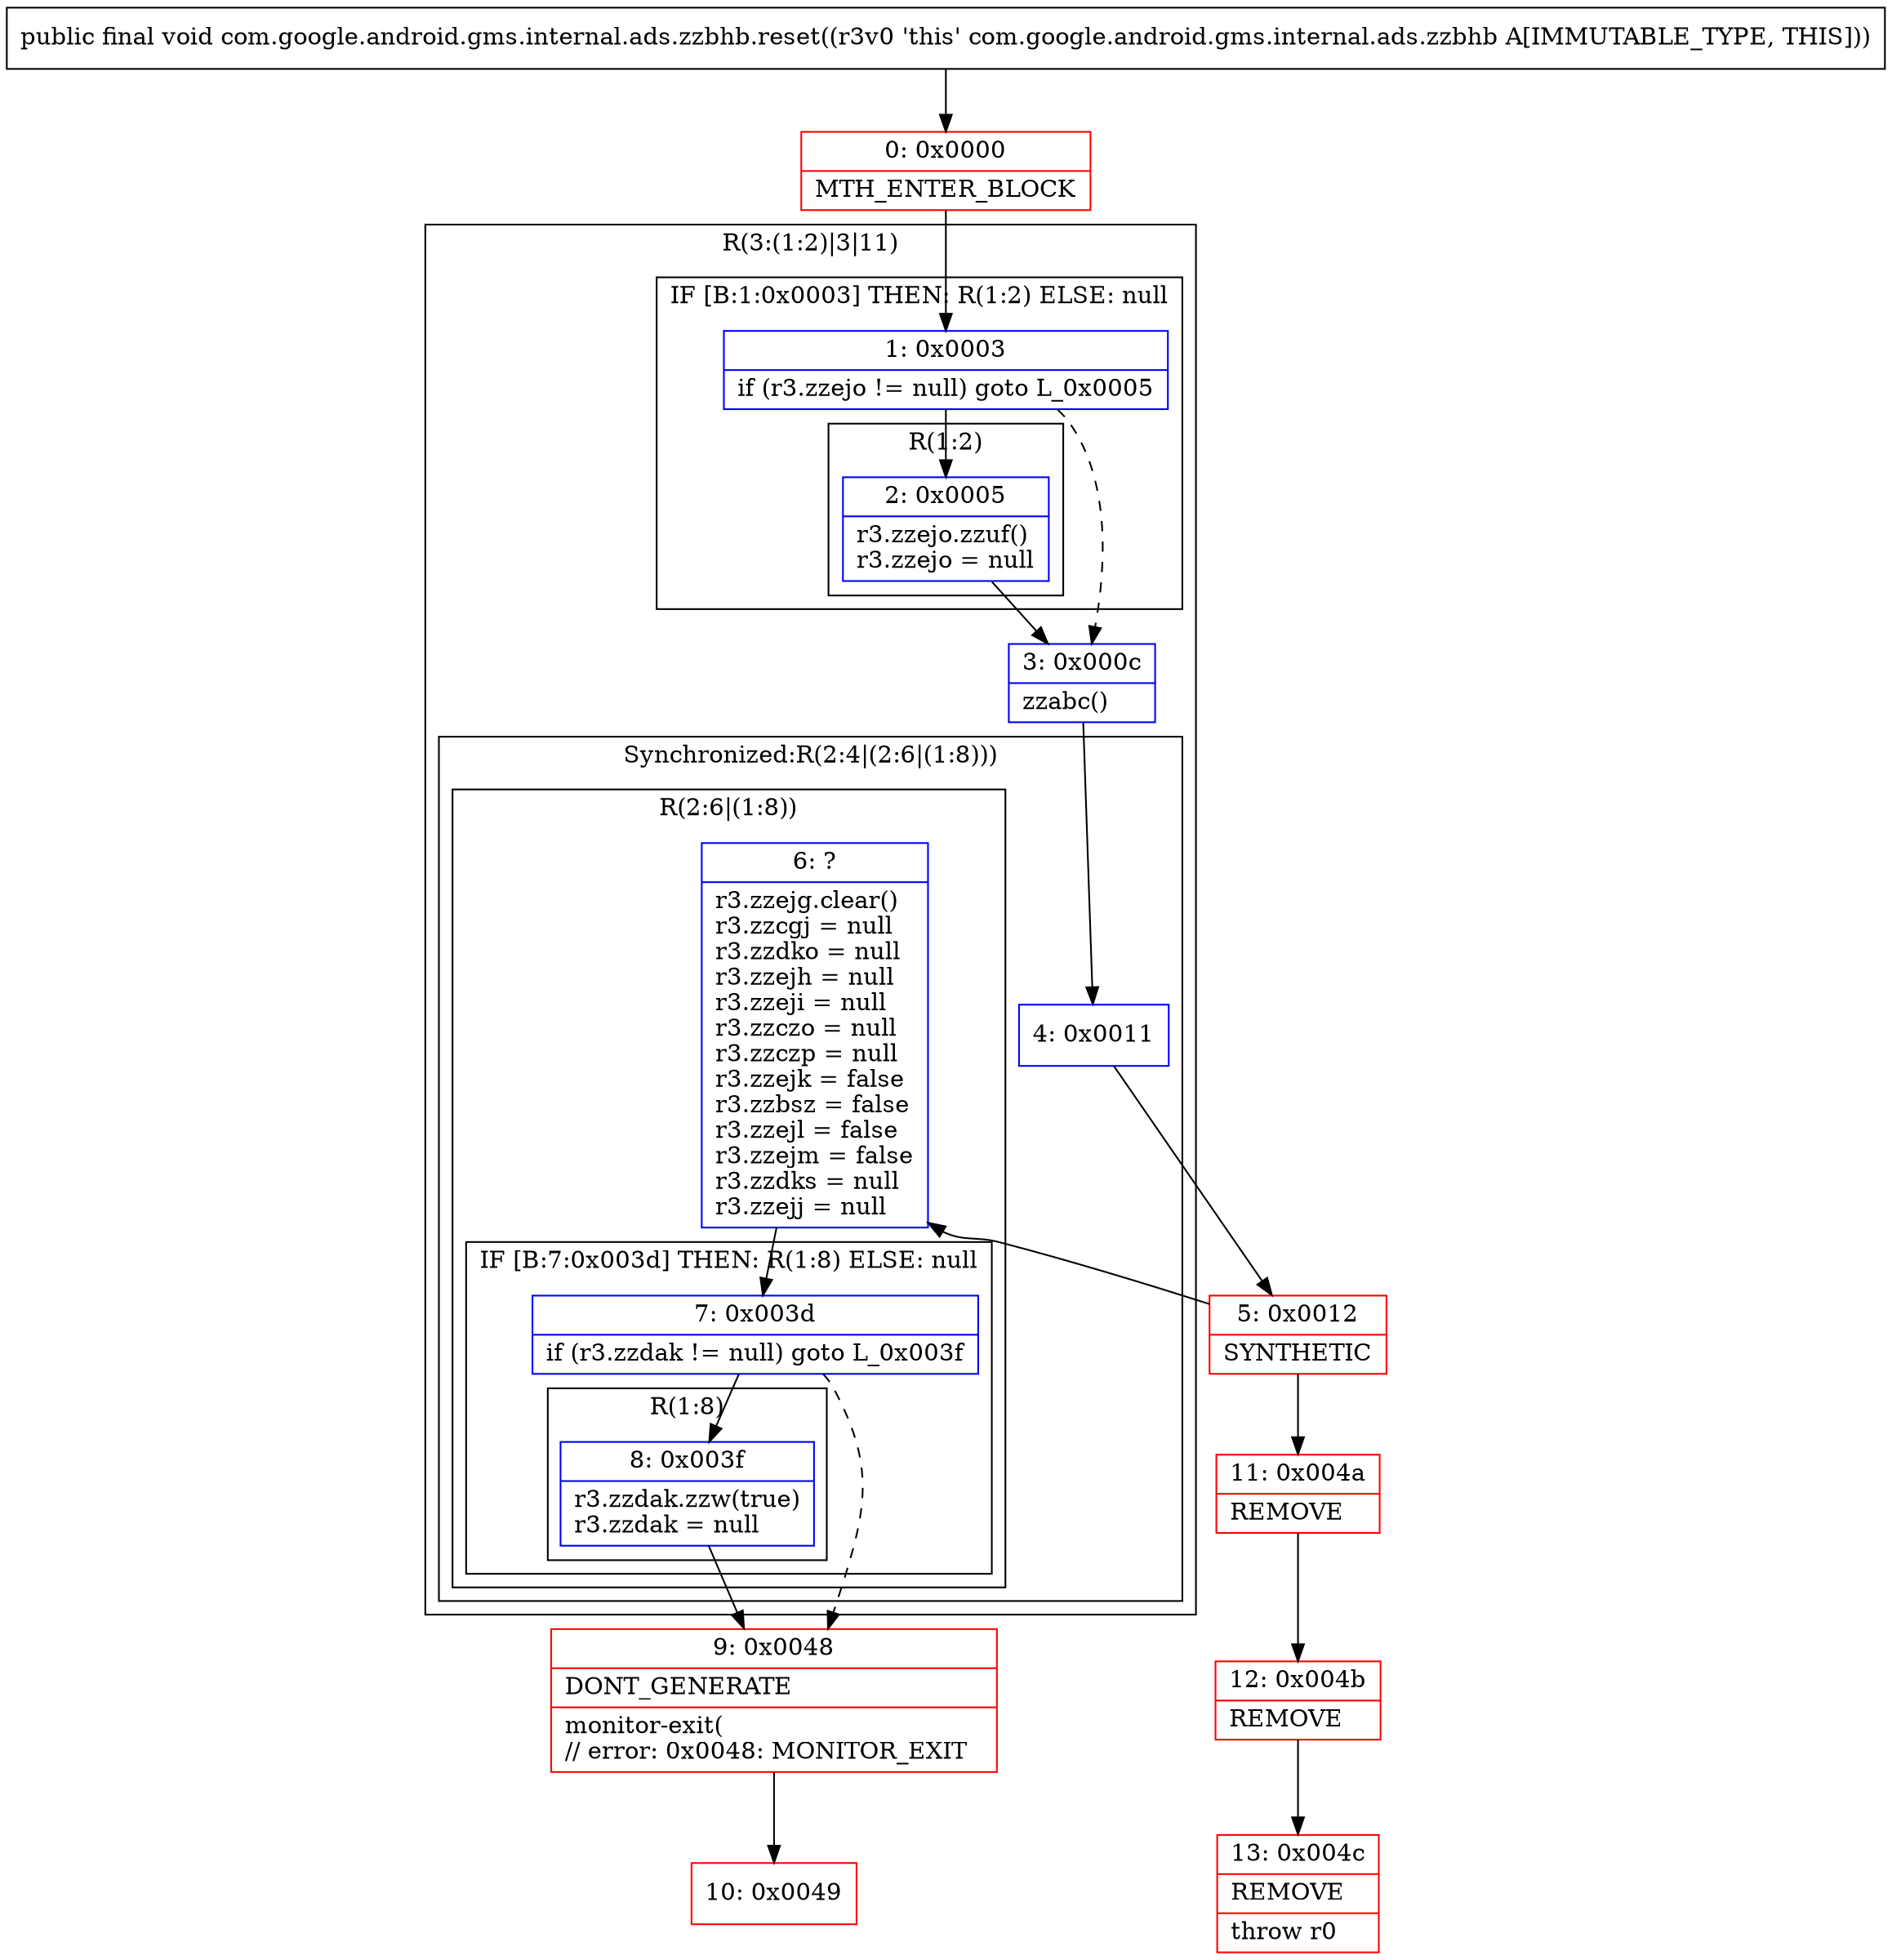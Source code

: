 digraph "CFG forcom.google.android.gms.internal.ads.zzbhb.reset()V" {
subgraph cluster_Region_1747230573 {
label = "R(3:(1:2)|3|11)";
node [shape=record,color=blue];
subgraph cluster_IfRegion_604404 {
label = "IF [B:1:0x0003] THEN: R(1:2) ELSE: null";
node [shape=record,color=blue];
Node_1 [shape=record,label="{1\:\ 0x0003|if (r3.zzejo != null) goto L_0x0005\l}"];
subgraph cluster_Region_121131023 {
label = "R(1:2)";
node [shape=record,color=blue];
Node_2 [shape=record,label="{2\:\ 0x0005|r3.zzejo.zzuf()\lr3.zzejo = null\l}"];
}
}
Node_3 [shape=record,label="{3\:\ 0x000c|zzabc()\l}"];
subgraph cluster_SynchronizedRegion_1473645797 {
label = "Synchronized:R(2:4|(2:6|(1:8)))";
node [shape=record,color=blue];
Node_4 [shape=record,label="{4\:\ 0x0011}"];
subgraph cluster_Region_465907333 {
label = "R(2:6|(1:8))";
node [shape=record,color=blue];
Node_6 [shape=record,label="{6\:\ ?|r3.zzejg.clear()\lr3.zzcgj = null\lr3.zzdko = null\lr3.zzejh = null\lr3.zzeji = null\lr3.zzczo = null\lr3.zzczp = null\lr3.zzejk = false\lr3.zzbsz = false\lr3.zzejl = false\lr3.zzejm = false\lr3.zzdks = null\lr3.zzejj = null\l}"];
subgraph cluster_IfRegion_1388473233 {
label = "IF [B:7:0x003d] THEN: R(1:8) ELSE: null";
node [shape=record,color=blue];
Node_7 [shape=record,label="{7\:\ 0x003d|if (r3.zzdak != null) goto L_0x003f\l}"];
subgraph cluster_Region_390066670 {
label = "R(1:8)";
node [shape=record,color=blue];
Node_8 [shape=record,label="{8\:\ 0x003f|r3.zzdak.zzw(true)\lr3.zzdak = null\l}"];
}
}
}
}
}
Node_0 [shape=record,color=red,label="{0\:\ 0x0000|MTH_ENTER_BLOCK\l}"];
Node_5 [shape=record,color=red,label="{5\:\ 0x0012|SYNTHETIC\l}"];
Node_9 [shape=record,color=red,label="{9\:\ 0x0048|DONT_GENERATE\l|monitor\-exit(\l\/\/ error: 0x0048: MONITOR_EXIT  \l}"];
Node_10 [shape=record,color=red,label="{10\:\ 0x0049}"];
Node_11 [shape=record,color=red,label="{11\:\ 0x004a|REMOVE\l}"];
Node_12 [shape=record,color=red,label="{12\:\ 0x004b|REMOVE\l}"];
Node_13 [shape=record,color=red,label="{13\:\ 0x004c|REMOVE\l|throw r0\l}"];
MethodNode[shape=record,label="{public final void com.google.android.gms.internal.ads.zzbhb.reset((r3v0 'this' com.google.android.gms.internal.ads.zzbhb A[IMMUTABLE_TYPE, THIS])) }"];
MethodNode -> Node_0;
Node_1 -> Node_2;
Node_1 -> Node_3[style=dashed];
Node_2 -> Node_3;
Node_3 -> Node_4;
Node_4 -> Node_5;
Node_6 -> Node_7;
Node_7 -> Node_8;
Node_7 -> Node_9[style=dashed];
Node_8 -> Node_9;
Node_0 -> Node_1;
Node_5 -> Node_6;
Node_5 -> Node_11;
Node_9 -> Node_10;
Node_11 -> Node_12;
Node_12 -> Node_13;
}

